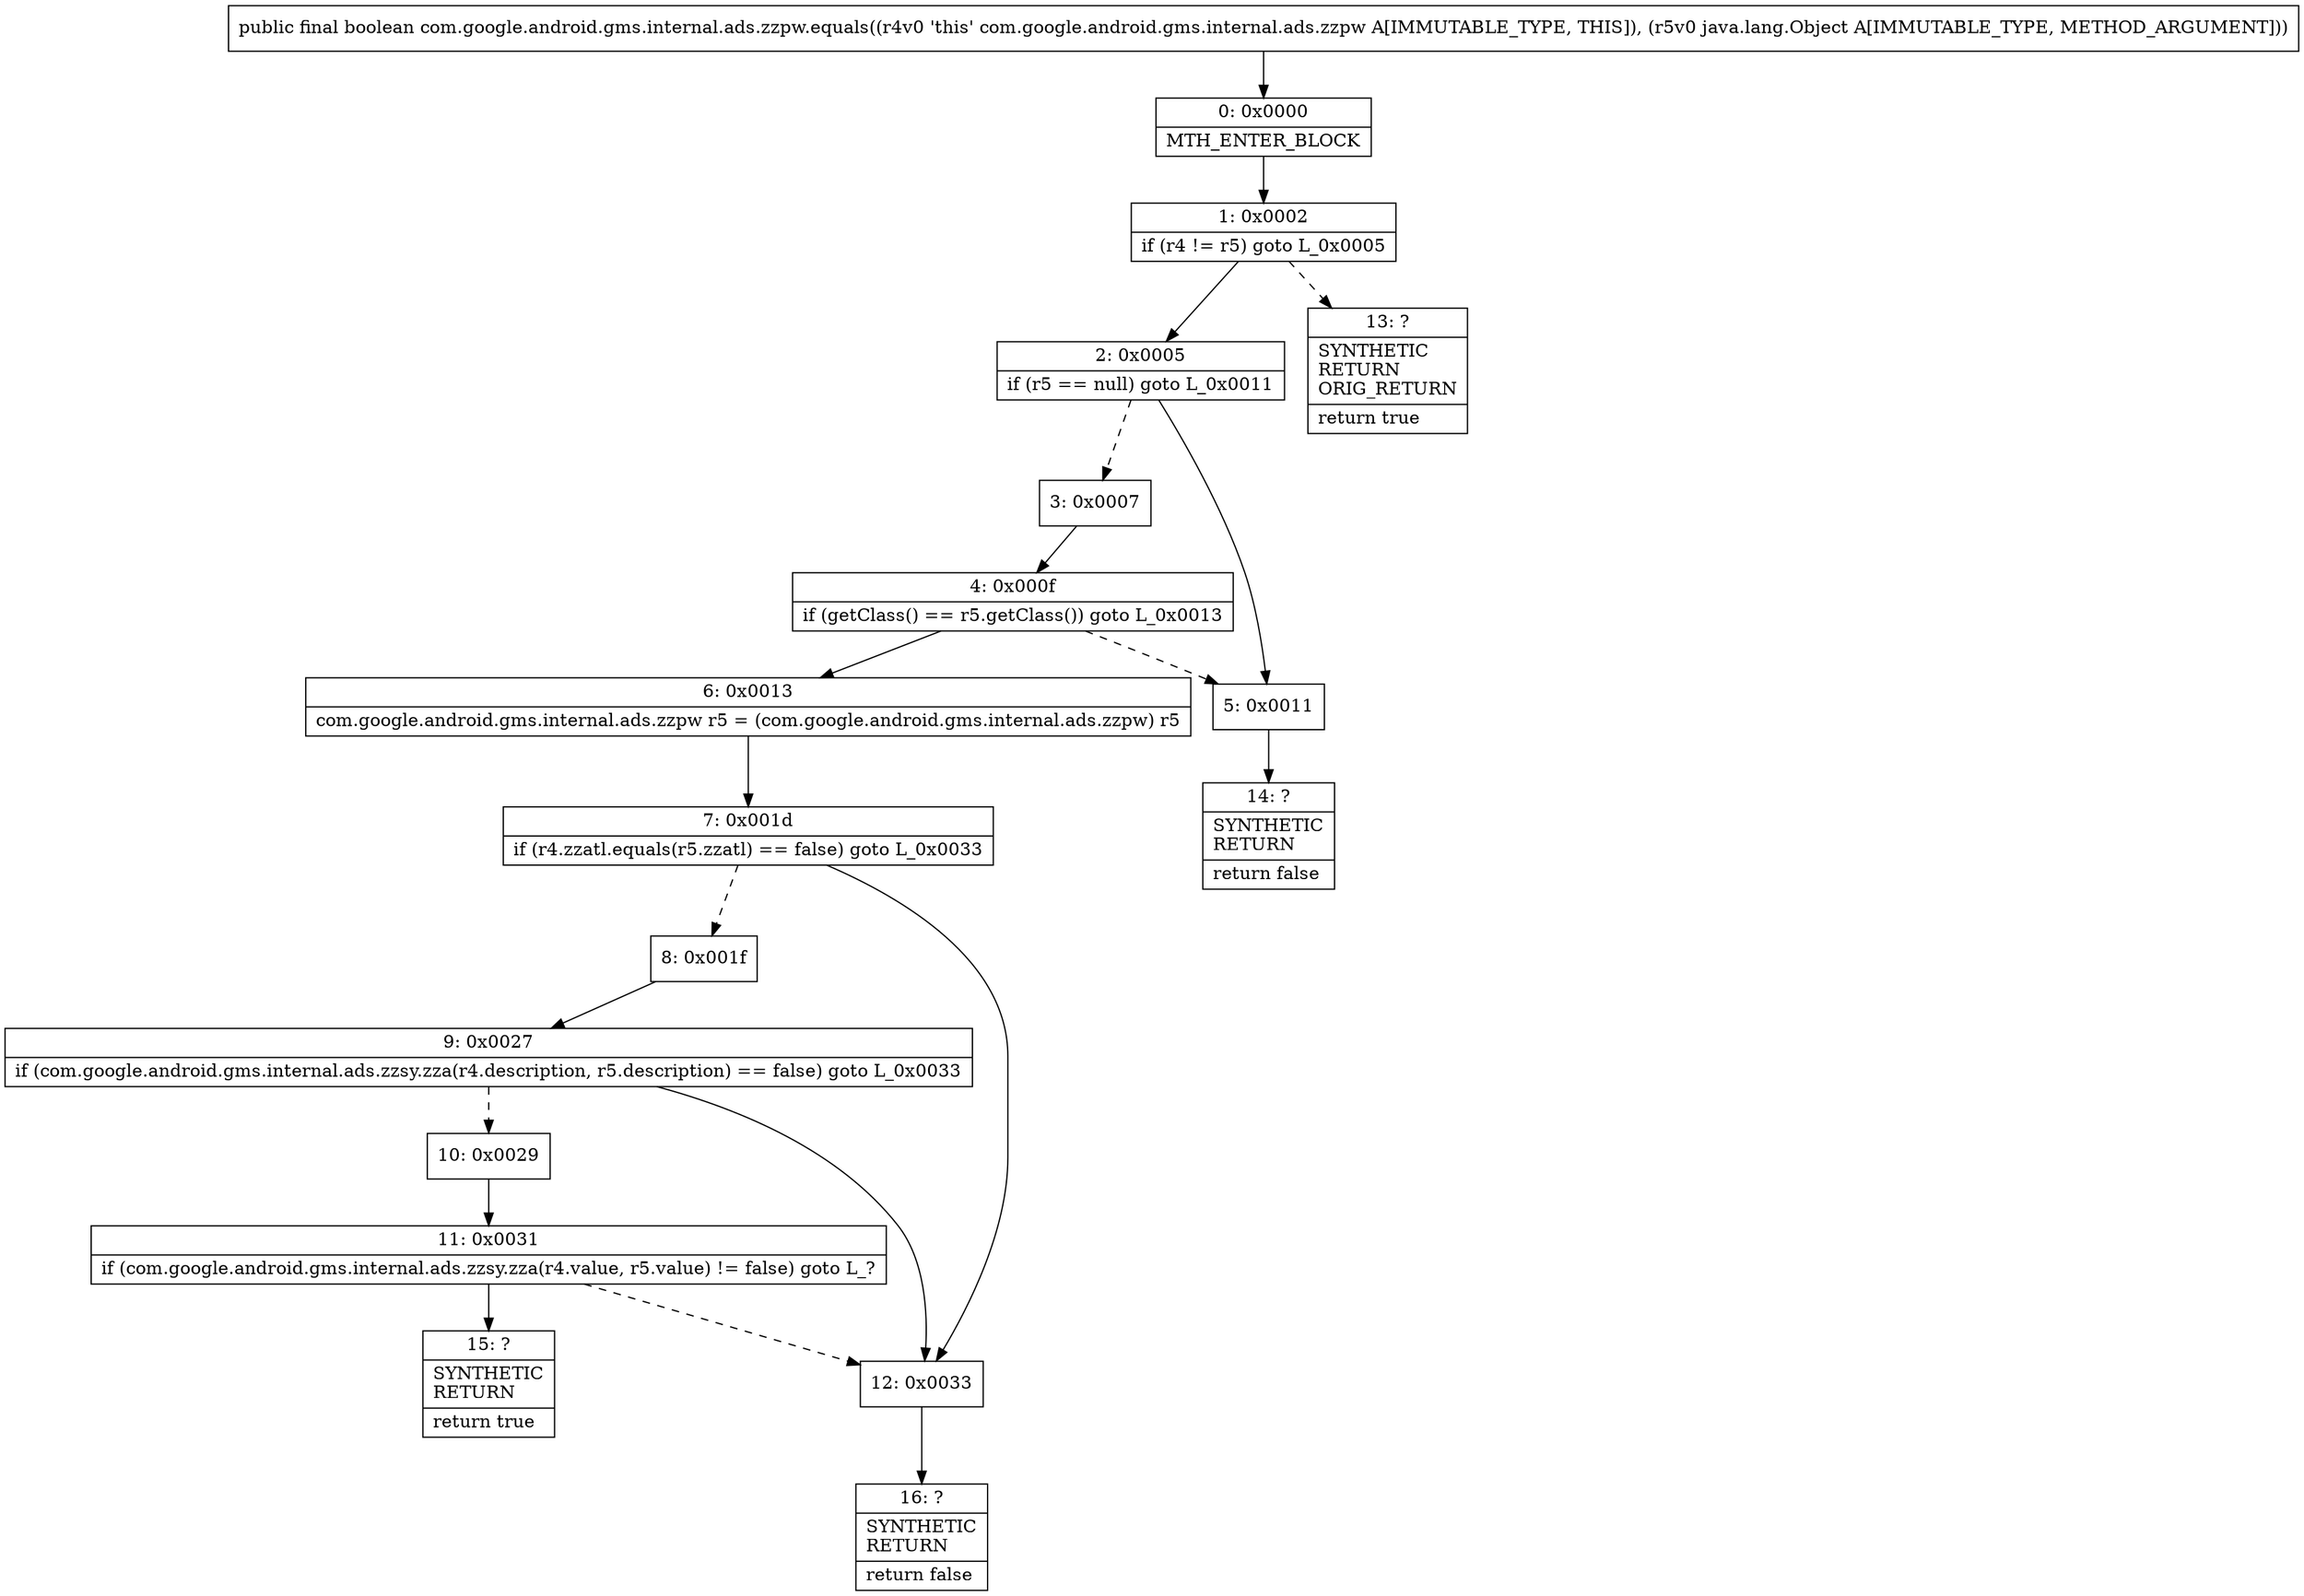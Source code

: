 digraph "CFG forcom.google.android.gms.internal.ads.zzpw.equals(Ljava\/lang\/Object;)Z" {
Node_0 [shape=record,label="{0\:\ 0x0000|MTH_ENTER_BLOCK\l}"];
Node_1 [shape=record,label="{1\:\ 0x0002|if (r4 != r5) goto L_0x0005\l}"];
Node_2 [shape=record,label="{2\:\ 0x0005|if (r5 == null) goto L_0x0011\l}"];
Node_3 [shape=record,label="{3\:\ 0x0007}"];
Node_4 [shape=record,label="{4\:\ 0x000f|if (getClass() == r5.getClass()) goto L_0x0013\l}"];
Node_5 [shape=record,label="{5\:\ 0x0011}"];
Node_6 [shape=record,label="{6\:\ 0x0013|com.google.android.gms.internal.ads.zzpw r5 = (com.google.android.gms.internal.ads.zzpw) r5\l}"];
Node_7 [shape=record,label="{7\:\ 0x001d|if (r4.zzatl.equals(r5.zzatl) == false) goto L_0x0033\l}"];
Node_8 [shape=record,label="{8\:\ 0x001f}"];
Node_9 [shape=record,label="{9\:\ 0x0027|if (com.google.android.gms.internal.ads.zzsy.zza(r4.description, r5.description) == false) goto L_0x0033\l}"];
Node_10 [shape=record,label="{10\:\ 0x0029}"];
Node_11 [shape=record,label="{11\:\ 0x0031|if (com.google.android.gms.internal.ads.zzsy.zza(r4.value, r5.value) != false) goto L_?\l}"];
Node_12 [shape=record,label="{12\:\ 0x0033}"];
Node_13 [shape=record,label="{13\:\ ?|SYNTHETIC\lRETURN\lORIG_RETURN\l|return true\l}"];
Node_14 [shape=record,label="{14\:\ ?|SYNTHETIC\lRETURN\l|return false\l}"];
Node_15 [shape=record,label="{15\:\ ?|SYNTHETIC\lRETURN\l|return true\l}"];
Node_16 [shape=record,label="{16\:\ ?|SYNTHETIC\lRETURN\l|return false\l}"];
MethodNode[shape=record,label="{public final boolean com.google.android.gms.internal.ads.zzpw.equals((r4v0 'this' com.google.android.gms.internal.ads.zzpw A[IMMUTABLE_TYPE, THIS]), (r5v0 java.lang.Object A[IMMUTABLE_TYPE, METHOD_ARGUMENT])) }"];
MethodNode -> Node_0;
Node_0 -> Node_1;
Node_1 -> Node_2;
Node_1 -> Node_13[style=dashed];
Node_2 -> Node_3[style=dashed];
Node_2 -> Node_5;
Node_3 -> Node_4;
Node_4 -> Node_5[style=dashed];
Node_4 -> Node_6;
Node_5 -> Node_14;
Node_6 -> Node_7;
Node_7 -> Node_8[style=dashed];
Node_7 -> Node_12;
Node_8 -> Node_9;
Node_9 -> Node_10[style=dashed];
Node_9 -> Node_12;
Node_10 -> Node_11;
Node_11 -> Node_12[style=dashed];
Node_11 -> Node_15;
Node_12 -> Node_16;
}

